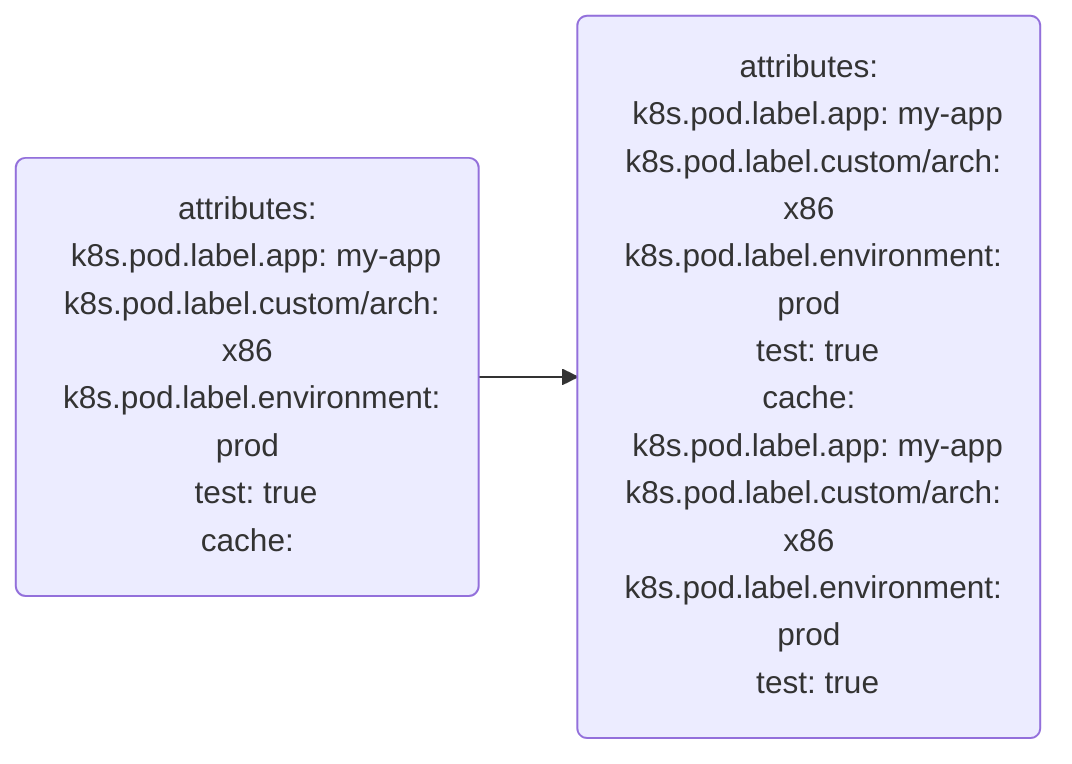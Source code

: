 flowchart LR
    log2(attributes:
&nbsp;&nbsp;k8s.pod.label.app: my-app
&nbsp;&nbsp;k8s.pod.label.custom/arch: x86
&nbsp;&nbsp;k8s.pod.label.environment: prod
&nbsp;&nbsp;test: true
cache:
    )
    log3(attributes:
&nbsp;&nbsp;k8s.pod.label.app: my-app
&nbsp;&nbsp;k8s.pod.label.custom/arch: x86
&nbsp;&nbsp;k8s.pod.label.environment: prod
&nbsp;&nbsp;test: true
cache:
&nbsp;&nbsp;k8s.pod.label.app: my-app
&nbsp;&nbsp;k8s.pod.label.custom/arch: x86
&nbsp;&nbsp;k8s.pod.label.environment: prod
&nbsp;&nbsp;test: true
    )
    log2 --> log3